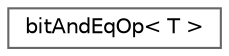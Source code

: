 digraph "Graphical Class Hierarchy"
{
 // LATEX_PDF_SIZE
  bgcolor="transparent";
  edge [fontname=Helvetica,fontsize=10,labelfontname=Helvetica,labelfontsize=10];
  node [fontname=Helvetica,fontsize=10,shape=box,height=0.2,width=0.4];
  rankdir="LR";
  Node0 [id="Node000000",label="bitAndEqOp\< T \>",height=0.2,width=0.4,color="grey40", fillcolor="white", style="filled",URL="$structFoam_1_1bitAndEqOp.html",tooltip=" "];
}
